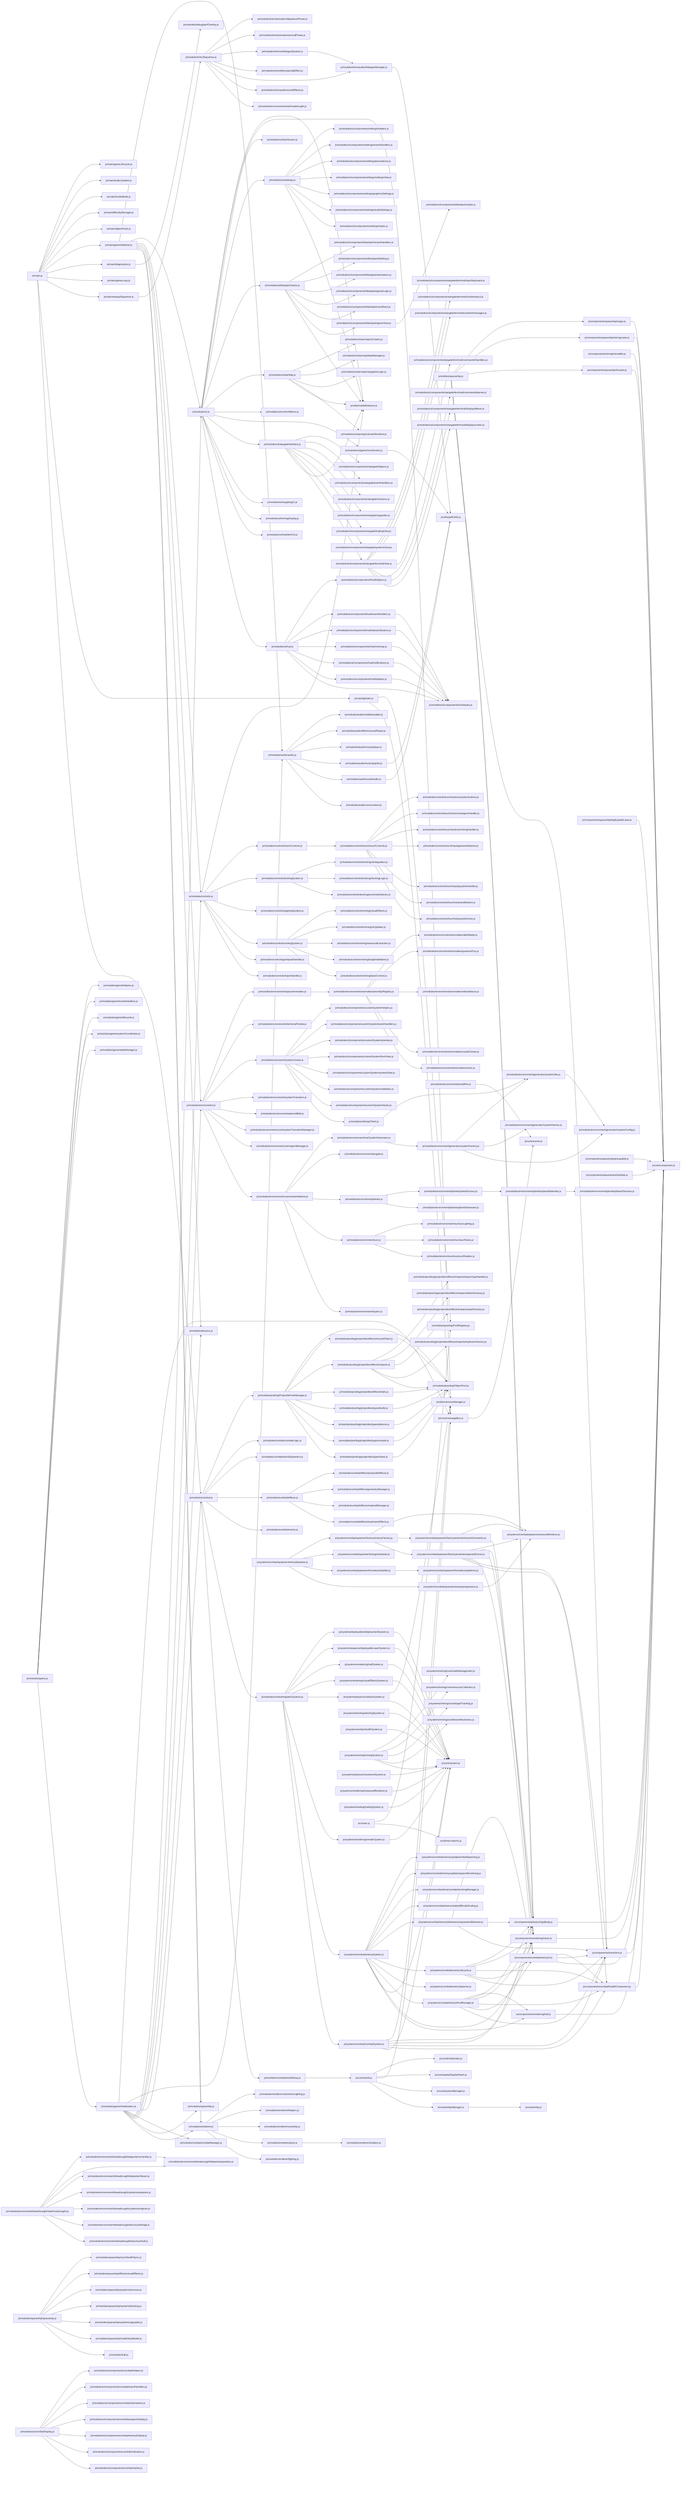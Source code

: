 graph LR
  N0_enemyAI["js/components/combat/enemyAI.js"] --> N13_component["js/core/component.js"]
  N0_enemyAI["js/components/combat/enemyAI.js"] --> N12_transform["js/components/transform.js"]
  N0_enemyAI["js/components/combat/enemyAI.js"] --> N1_healthComponent["js/components/combat/healthComponent.js"]
  N1_healthComponent["js/components/combat/healthComponent.js"] --> N13_component["js/core/component.js"]
  N2_mineable["js/components/mining/mineable.js"] --> N13_component["js/core/component.js"]
  N3_rigidbody["js/components/physics/rigidbody.js"] --> N13_component["js/core/component.js"]
  N4_mesh["js/components/rendering/mesh.js"] --> N13_component["js/core/component.js"]
  N5_trail["js/components/rendering/trail.js"] --> N13_component["js/core/component.js"]
  N6_cargo["js/components/spaceship/cargo.js"] --> N13_component["js/core/component.js"]
  N7_deployableLaser["js/components/spaceship/deployableLaser.js"] --> N13_component["js/core/component.js"]
  N8_miningLaser["js/components/spaceship/miningLaser.js"] --> N13_component["js/core/component.js"]
  N9_pickupable["js/components/spaceship/pickupable.js"] --> N13_component["js/core/component.js"]
  N10_shipState["js/components/spaceship/shipState.js"] --> N13_component["js/core/component.js"]
  N11_thruster["js/components/spaceship/thruster.js"] --> N13_component["js/core/component.js"]
  N12_transform["js/components/transform.js"] --> N13_component["js/core/component.js"]
  N17_entityManager["js/core/entityManager.js"] --> N15_entity["js/core/entity.js"]
  N19_messageBus["js/core/messageBus.js"] --> N18_events["js/core/events.js"]
  N24_world["js/core/world.js"] --> N17_entityManager["js/core/entityManager.js"]
  N24_world["js/core/world.js"] --> N23_systemManager["js/core/systemManager.js"]
  N24_world["js/core/world.js"] --> N19_messageBus["js/core/messageBus.js"]
  N24_world["js/core/world.js"] --> N21_SpatialHash["js/core/spatial/SpatialHash.js"]
  N24_world["js/core/world.js"] --> N16_EntityIndex["js/core/EntityIndex.js"]
  N25_spaceship["js/entities/spaceship.js"] --> N12_transform["js/components/transform.js"]
  N25_spaceship["js/entities/spaceship.js"] --> N3_rigidbody["js/components/physics/rigidbody.js"]
  N25_spaceship["js/entities/spaceship.js"] --> N4_mesh["js/components/rendering/mesh.js"]
  N25_spaceship["js/entities/spaceship.js"] --> N11_thruster["js/components/spaceship/thruster.js"]
  N25_spaceship["js/entities/spaceship.js"] --> N8_miningLaser["js/components/spaceship/miningLaser.js"]
  N25_spaceship["js/entities/spaceship.js"] --> N6_cargo["js/components/spaceship/cargo.js"]
  N28_diagnostics["js/main/diagnostics.js"] --> N80_perfOverlay["js/modules/debug/perfOverlay.js"]
  N30_gameInitializer["js/main/gameInitializer.js"] --> N156_renderer["js/modules/renderer.js"]
  N30_gameInitializer["js/main/gameInitializer.js"] --> N164_spaceship["js/modules/spaceship.js"]
  N30_gameInitializer["js/main/gameInitializer.js"] --> N135_physics["js/modules/physics.js"]
  N30_gameInitializer["js/main/gameInitializer.js"] --> N120_environment["js/modules/environment.js"]
  N30_gameInitializer["js/main/gameInitializer.js"] --> N79_controls["js/modules/controls.js"]
  N30_gameInitializer["js/main/gameInitializer.js"] --> N232_ui["js/modules/ui.js"]
  N30_gameInitializer["js/main/gameInitializer.js"] --> N38_audio["js/modules/audio/audio.js"]
  N33_globals["js/main/globals.js"] --> N19_messageBus["js/core/messageBus.js"]
  N33_globals["js/main/globals.js"] --> N137_PoolRegistry["js/modules/pooling/PoolRegistry.js"]
  N36_startupSequence["js/main/startupSequence.js"] --> N134_introSequence["js/modules/introSequence.js"]
  N37_main["js/main.js"] --> N56_combat["js/modules/combat.js"]
  N37_main["js/main.js"] --> N33_globals["js/main/globals.js"]
  N37_main["js/main.js"] --> N36_startupSequence["js/main/startupSequence.js"]
  N37_main["js/main.js"] --> N32_gameLoop["js/main/gameLoop.js"]
  N37_main["js/main.js"] --> N28_diagnostics["js/main/diagnostics.js"]
  N37_main["js/main.js"] --> N30_gameInitializer["js/main/gameInitializer.js"]
  N37_main["js/main.js"] --> N35_objectPools["js/main/objectPools.js"]
  N37_main["js/main.js"] --> N29_difficultyManager["js/main/difficultyManager.js"]
  N37_main["js/main.js"] --> N34_hordeMode["js/main/hordeMode.js"]
  N37_main["js/main.js"] --> N26_audioUpdater["js/main/audioUpdater.js"]
  N37_main["js/main.js"] --> N31_gameLifecycle["js/main/gameLifecycle.js"]
  N38_audio["js/modules/audio/audio.js"] --> N39_context["js/modules/audio/core/context.js"]
  N38_audio["js/modules/audio/audio.js"] --> N40_loader["js/modules/audio/core/loader.js"]
  N38_audio["js/modules/audio/audio.js"] --> N44_playlist["js/modules/audio/music/playlist.js"]
  N38_audio["js/modules/audio/audio.js"] --> N43_player["js/modules/audio/music/player.js"]
  N38_audio["js/modules/audio/audio.js"] --> N41_soundPlayer["js/modules/audio/effects/soundPlayer.js"]
  N38_audio["js/modules/audio/audio.js"] --> N42_enabler["js/modules/audio/mobile/enabler.js"]
  N40_loader["js/modules/audio/core/loader.js"] --> N271_pathUtils["js/utils/pathUtils.js"]
  N44_playlist["js/modules/audio/music/playlist.js"] --> N271_pathUtils["js/utils/pathUtils.js"]
  N52_effects["js/modules/combat/effects.js"] --> N48_explosionEffects["js/modules/combat/effects/explosionEffects.js"]
  N52_effects["js/modules/combat/effects.js"] --> N50_materialManager["js/modules/combat/effects/materialManager.js"]
  N52_effects["js/modules/combat/effects.js"] --> N49_geometryManager["js/modules/combat/effects/geometryManager.js"]
  N52_effects["js/modules/combat/effects.js"] --> N51_projectileEffects["js/modules/combat/effects/projectileEffects.js"]
  N54_registerSystems["js/modules/combat/registerSystems.js"] --> N234_combatSystem["js/systems/combat/combatSystem.js"]
  N54_registerSystems["js/modules/combat/registerSystems.js"] --> N243_enemySystem["js/systems/combat/enemySystem.js"]
  N54_registerSystems["js/modules/combat/registerSystems.js"] --> N264_renderSystem["js/systems/rendering/renderSystem.js"]
  N54_registerSystems["js/modules/combat/registerSystems.js"] --> N261_collisionSystem["js/systems/physics/collisionSystem.js"]
  N54_registerSystems["js/modules/combat/registerSystems.js"] --> N266_visualEffectsSystem["js/systems/rendering/visualEffectsSystem.js"]
  N54_registerSystems["js/modules/combat/registerSystems.js"] --> N265_trailSystem["js/systems/rendering/trailSystem.js"]
  N54_registerSystems["js/modules/combat/registerSystems.js"] --> N268_deployableLaserSystem["js/systems/weapons/deployableLaserSystem.js"]
  N54_registerSystems["js/modules/combat/registerSystems.js"] --> N253_deploymentSystem["js/systems/deployables/deploymentSystem.js"]
  N55_worldSetup["js/modules/combat/worldSetup.js"] --> N24_world["js/core/world.js"]
  N56_combat["js/modules/combat.js"] --> N55_worldSetup["js/modules/combat/worldSetup.js"]
  N56_combat["js/modules/combat.js"] --> N54_registerSystems["js/modules/combat/registerSystems.js"]
  N56_combat["js/modules/combat.js"] --> N53_events["js/modules/combat/events.js"]
  N56_combat["js/modules/combat.js"] --> N52_effects["js/modules/combat/effects.js"]
  N56_combat["js/modules/combat.js"] --> N45_aiAndSpawners["js/modules/combat/aiAndSpawners.js"]
  N56_combat["js/modules/combat.js"] --> N46_combatLogic["js/modules/combat/combatLogic.js"]
  N56_combat["js/modules/combat.js"] --> N138_ProjectilePoolManager["js/modules/pooling/ProjectilePoolManager.js"]
  N60_dockingSystem["js/modules/controls/dockingSystem.js"] --> N58_proximityDetector["js/modules/controls/docking/proximityDetector.js"]
  N60_dockingSystem["js/modules/controls/dockingSystem.js"] --> N57_dockingLogic["js/modules/controls/docking/dockingLogic.js"]
  N60_dockingSystem["js/modules/controls/dockingSystem.js"] --> N59_uiIntegration["js/modules/controls/docking/uiIntegration.js"]
  N68_miningSystem["js/modules/controls/miningSystem.js"] --> N63_laserControl["js/modules/controls/mining/laserControl.js"]
  N68_miningSystem["js/modules/controls/miningSystem.js"] --> N65_targetValidation["js/modules/controls/mining/targetValidation.js"]
  N68_miningSystem["js/modules/controls/miningSystem.js"] --> N64_resourceExtraction["js/modules/controls/mining/resourceExtraction.js"]
  N68_miningSystem["js/modules/controls/miningSystem.js"] --> N66_uiUpdates["js/modules/controls/mining/uiUpdates.js"]
  N68_miningSystem["js/modules/controls/miningSystem.js"] --> N67_visualEffects["js/modules/controls/mining/visualEffects.js"]
  N75_touchControls["js/modules/controls/touch/touchControls.js"] --> N77_joystickZones["js/modules/controls/touch/ui/joystickZones.js"]
  N75_touchControls["js/modules/controls/touch/touchControls.js"] --> N76_actionButtons["js/modules/controls/touch/ui/actionButtons.js"]
  N75_touchControls["js/modules/controls/touch/touchControls.js"] --> N74_joystickHandler["js/modules/controls/touch/input/joystickHandler.js"]
  N75_touchControls["js/modules/controls/touch/touchControls.js"] --> N73_gestureDetector["js/modules/controls/touch/input/gestureDetector.js"]
  N75_touchControls["js/modules/controls/touch/touchControls.js"] --> N70_miningHandler["js/modules/controls/touch/actions/miningHandler.js"]
  N75_touchControls["js/modules/controls/touch/touchControls.js"] --> N72_weaponHandler["js/modules/controls/touch/actions/weaponHandler.js"]
  N75_touchControls["js/modules/controls/touch/touchControls.js"] --> N71_systemActions["js/modules/controls/touch/actions/systemActions.js"]
  N78_touchControls["js/modules/controls/touchControls.js"] --> N75_touchControls["js/modules/controls/touch/touchControls.js"]
  N79_controls["js/modules/controls.js"] --> N62_inputHandler["js/modules/controls/inputHandler.js"]
  N79_controls["js/modules/controls.js"] --> N61_gamepadHandler["js/modules/controls/gamepadHandler.js"]
  N79_controls["js/modules/controls.js"] --> N68_miningSystem["js/modules/controls/miningSystem.js"]
  N79_controls["js/modules/controls.js"] --> N69_targetingSystem["js/modules/controls/targetingSystem.js"]
  N79_controls["js/modules/controls.js"] --> N60_dockingSystem["js/modules/controls/dockingSystem.js"]
  N79_controls["js/modules/controls.js"] --> N78_touchControls["js/modules/controls/touchControls.js"]
  N79_controls["js/modules/controls.js"] --> N270_mobileDetector["js/utils/mobileDetector.js"]
  N81_anomalyRegistry["js/modules/environment/anomalies/anomalyRegistry.js"] --> N86_vortex["js/modules/environment/anomalies/vortex.js"]
  N81_anomalyRegistry["js/modules/environment/anomalies/anomalyRegistry.js"] --> N82_crystalCluster["js/modules/environment/anomalies/crystalCluster.js"]
  N81_anomalyRegistry["js/modules/environment/anomalies/anomalyRegistry.js"] --> N84_nebulaNexus["js/modules/environment/anomalies/nebulaNexus.js"]
  N81_anomalyRegistry["js/modules/environment/anomalies/anomalyRegistry.js"] --> N85_quantumFlux["js/modules/environment/anomalies/quantumFlux.js"]
  N81_anomalyRegistry["js/modules/environment/anomalies/anomalyRegistry.js"] --> N83_darkMatter["js/modules/environment/anomalies/darkMatter.js"]
  N89_sceneInitializer["js/modules/environment/core/sceneInitializer.js"] --> N109_skybox["js/modules/environment/skybox.js"]
  N89_sceneInitializer["js/modules/environment/core/sceneInitializer.js"] --> N117_sun["js/modules/environment/sun.js"]
  N89_sceneInitializer["js/modules/environment/core/sceneInitializer.js"] --> N107_planets["js/modules/environment/planets.js"]
  N89_sceneInitializer["js/modules/environment/core/sceneInitializer.js"] --> N112_stargate["js/modules/environment/stargate.js"]
  N89_sceneInitializer["js/modules/environment/core/sceneInitializer.js"] --> N113_starSystemGenerator["js/modules/environment/starSystemGenerator.js"]
  N91_starDreadnought["js/modules/environment/dreadnought/starDreadnought.js"] --> N93_hull["js/modules/environment/dreadnought/structure/hull.js"]
  N91_starDreadnought["js/modules/environment/dreadnought/starDreadnought.js"] --> N92_bridge["js/modules/environment/dreadnought/structure/bridge.js"]
  N91_starDreadnought["js/modules/environment/dreadnought/starDreadnought.js"] --> N94_engines["js/modules/environment/dreadnought/systems/engines.js"]
  N91_starDreadnought["js/modules/environment/dreadnought/starDreadnought.js"] --> N95_weapons["js/modules/environment/dreadnought/systems/weapons.js"]
  N91_starDreadnought["js/modules/environment/dreadnought/starDreadnought.js"] --> N96_beam["js/modules/environment/dreadnought/teleporter/beam.js"]
  N91_starDreadnought["js/modules/environment/dreadnought/starDreadnought.js"] --> N98_particles["js/modules/environment/dreadnought/teleporter/particles.js"]
  N91_starDreadnought["js/modules/environment/dreadnought/starDreadnought.js"] --> N97_controller["js/modules/environment/dreadnought/teleporter/controller.js"]
  N97_controller["js/modules/environment/dreadnought/teleporter/controller.js"] --> N98_particles["js/modules/environment/dreadnought/teleporter/particles.js"]
  N100_systemFactory["js/modules/environment/generator/systemFactory.js"] --> N99_systemConfig["js/modules/environment/generator/systemConfig.js"]
  N100_systemFactory["js/modules/environment/generator/systemFactory.js"] --> N101_systemNames["js/modules/environment/generator/systemNames.js"]
  N100_systemFactory["js/modules/environment/generator/systemFactory.js"] --> N102_systemUtils["js/modules/environment/generator/systemUtils.js"]
  N102_systemUtils["js/modules/environment/generator/systemUtils.js"] --> N99_systemConfig["js/modules/environment/generator/systemConfig.js"]
  N103_planetFactory["js/modules/environment/planets/planetFactory.js"] --> N105_planetMaterials["js/modules/environment/planets/planetMaterials.js"]
  N105_planetMaterials["js/modules/environment/planets/planetMaterials.js"] --> N106_planetTextures["js/modules/environment/planets/planetTextures.js"]
  N107_planets["js/modules/environment/planets.js"] --> N104_planetGenerator["js/modules/environment/planets/planetGenerator.js"]
  N107_planets["js/modules/environment/planets.js"] --> N103_planetFactory["js/modules/environment/planets/planetFactory.js"]
  N108_portalRim["js/modules/environment/portalRim.js"] --> N18_events["js/core/events.js"]
  N110_spaceAnomalies["js/modules/environment/spaceAnomalies.js"] --> N81_anomalyRegistry["js/modules/environment/anomalies/anomalyRegistry.js"]
  N113_starSystemGenerator["js/modules/environment/starSystemGenerator.js"] --> N100_systemFactory["js/modules/environment/generator/systemFactory.js"]
  N113_starSystemGenerator["js/modules/environment/starSystemGenerator.js"] --> N102_systemUtils["js/modules/environment/generator/systemUtils.js"]
  N117_sun["js/modules/environment/sun.js"] --> N116_sunShaders["js/modules/environment/sun/sunShaders.js"]
  N117_sun["js/modules/environment/sun.js"] --> N114_sunFlares["js/modules/environment/sun/sunFlares.js"]
  N117_sun["js/modules/environment/sun.js"] --> N115_sunLighting["js/modules/environment/sun/sunLighting.js"]
  N120_environment["js/modules/environment.js"] --> N89_sceneInitializer["js/modules/environment/core/sceneInitializer.js"]
  N120_environment["js/modules/environment.js"] --> N88_regionManager["js/modules/environment/core/regionManager.js"]
  N120_environment["js/modules/environment.js"] --> N90_systemTransitionManager["js/modules/environment/core/systemTransitionManager.js"]
  N120_environment["js/modules/environment.js"] --> N87_asteroidBelt["js/modules/environment/asteroidBelt.js"]
  N120_environment["js/modules/environment.js"] --> N118_systemTransition["js/modules/environment/systemTransition.js"]
  N120_environment["js/modules/environment.js"] --> N218_customSystemCreator["js/modules/ui/customSystemCreator.js"]
  N120_environment["js/modules/environment.js"] --> N119_vibeVersePortals["js/modules/environment/vibeVersePortals.js"]
  N120_environment["js/modules/environment.js"] --> N110_spaceAnomalies["js/modules/environment/spaceAnomalies.js"]
  N123_initialization["js/modules/game/initialization.js"] --> N156_renderer["js/modules/renderer.js"]
  N123_initialization["js/modules/game/initialization.js"] --> N164_spaceship["js/modules/spaceship.js"]
  N123_initialization["js/modules/game/initialization.js"] --> N135_physics["js/modules/physics.js"]
  N123_initialization["js/modules/game/initialization.js"] --> N120_environment["js/modules/environment.js"]
  N123_initialization["js/modules/game/initialization.js"] --> N79_controls["js/modules/controls.js"]
  N123_initialization["js/modules/game/initialization.js"] --> N232_ui["js/modules/ui.js"]
  N123_initialization["js/modules/game/initialization.js"] --> N47_combatManager["js/modules/combat/combatManager.js"]
  N123_initialization["js/modules/game/initialization.js"] --> N56_combat["js/modules/combat.js"]
  N123_initialization["js/modules/game/initialization.js"] --> N38_audio["js/modules/audio/audio.js"]
  N123_initialization["js/modules/game/initialization.js"] --> N19_messageBus["js/core/messageBus.js"]
  N127_game["js/modules/game.js"] --> N123_initialization["js/modules/game/initialization.js"]
  N127_game["js/modules/game.js"] --> N125_stateManager["js/modules/game/stateManager.js"]
  N127_game["js/modules/game.js"] --> N126_systemCoordinator["js/modules/game/systemCoordinator.js"]
  N127_game["js/modules/game.js"] --> N124_lifecycle["js/modules/game/lifecycle.js"]
  N127_game["js/modules/game.js"] --> N121_eventHandlers["js/modules/game/eventHandlers.js"]
  N127_game["js/modules/game.js"] --> N122_helpers["js/modules/game/helpers.js"]
  N130_dialogueManager["js/modules/intro/audio/dialogueManager.js"] --> N271_pathUtils["js/utils/pathUtils.js"]
  N133_dialogueSystem["js/modules/intro/ui/dialogueSystem.js"] --> N130_dialogueManager["js/modules/intro/audio/dialogueManager.js"]
  N134_introSequence["js/modules/introSequence.js"] --> N111_starDreadnought["js/modules/environment/starDreadnought.js"]
  N134_introSequence["js/modules/introSequence.js"] --> N131_soundEffects["js/modules/intro/audio/soundEffects.js"]
  N134_introSequence["js/modules/introSequence.js"] --> N130_dialogueManager["js/modules/intro/audio/dialogueManager.js"]
  N134_introSequence["js/modules/introSequence.js"] --> N132_portalEffect["js/modules/intro/effects/portalEffect.js"]
  N134_introSequence["js/modules/introSequence.js"] --> N133_dialogueSystem["js/modules/intro/ui/dialogueSystem.js"]
  N134_introSequence["js/modules/introSequence.js"] --> N128_arrivalPhase["js/modules/intro/animation/arrivalPhase.js"]
  N134_introSequence["js/modules/introSequence.js"] --> N129_departurePhase["js/modules/intro/animation/departurePhase.js"]
  N138_ProjectilePoolManager["js/modules/pooling/ProjectilePoolManager.js"] --> N147_laser["js/modules/pooling/projectiles/types/laser.js"]
  N138_ProjectilePoolManager["js/modules/pooling/ProjectilePoolManager.js"] --> N148_missile["js/modules/pooling/projectiles/types/missile.js"]
  N138_ProjectilePoolManager["js/modules/pooling/ProjectilePoolManager.js"] --> N149_plasma["js/modules/pooling/projectiles/types/plasma.js"]
  N138_ProjectilePoolManager["js/modules/pooling/ProjectilePoolManager.js"] --> N146_bullet["js/modules/pooling/projectiles/types/bullet.js"]
  N138_ProjectilePoolManager["js/modules/pooling/ProjectilePoolManager.js"] --> N145_trails["js/modules/pooling/projectiles/effects/trails.js"]
  N138_ProjectilePoolManager["js/modules/pooling/ProjectilePoolManager.js"] --> N143_impacts["js/modules/pooling/projectiles/effects/impacts.js"]
  N138_ProjectilePoolManager["js/modules/pooling/ProjectilePoolManager.js"] --> N144_muzzleFlash["js/modules/pooling/projectiles/effects/muzzleFlash.js"]
  N138_ProjectilePoolManager["js/modules/pooling/ProjectilePoolManager.js"] --> N136_ObjectPool["js/modules/pooling/ObjectPool.js"]
  N143_impacts["js/modules/pooling/projectiles/effects/impacts.js"] --> N136_ObjectPool["js/modules/pooling/ObjectPool.js"]
  N143_impacts["js/modules/pooling/projectiles/effects/impacts.js"] --> N140_explosionFactory["js/modules/pooling/projectiles/effects/impacts/explosionFactory.js"]
  N143_impacts["js/modules/pooling/projectiles/effects/impacts.js"] --> N142_sparkFactory["js/modules/pooling/projectiles/effects/impacts/sparkFactory.js"]
  N143_impacts["js/modules/pooling/projectiles/effects/impacts.js"] --> N139_debrisFactory["js/modules/pooling/projectiles/effects/impacts/debrisFactory.js"]
  N143_impacts["js/modules/pooling/projectiles/effects/impacts.js"] --> N141_impactTypeHandler["js/modules/pooling/projectiles/effects/impacts/impactTypeHandler.js"]
  N144_muzzleFlash["js/modules/pooling/projectiles/effects/muzzleFlash.js"] --> N136_ObjectPool["js/modules/pooling/ObjectPool.js"]
  N145_trails["js/modules/pooling/projectiles/effects/trails.js"] --> N136_ObjectPool["js/modules/pooling/ObjectPool.js"]
  N146_bullet["js/modules/pooling/projectiles/types/bullet.js"] --> N136_ObjectPool["js/modules/pooling/ObjectPool.js"]
  N147_laser["js/modules/pooling/projectiles/types/laser.js"] --> N136_ObjectPool["js/modules/pooling/ObjectPool.js"]
  N148_missile["js/modules/pooling/projectiles/types/missile.js"] --> N136_ObjectPool["js/modules/pooling/ObjectPool.js"]
  N149_plasma["js/modules/pooling/projectiles/types/plasma.js"] --> N136_ObjectPool["js/modules/pooling/ObjectPool.js"]
  N152_post["js/modules/renderer/post.js"] --> N154_shaders["js/modules/renderer/shaders.js"]
  N156_renderer["js/modules/renderer.js"] --> N151_lighting["js/modules/renderer/lighting.js"]
  N156_renderer["js/modules/renderer.js"] --> N152_post["js/modules/renderer/post.js"]
  N156_renderer["js/modules/renderer.js"] --> N153_sceneApi["js/modules/renderer/sceneApi.js"]
  N156_renderer["js/modules/renderer.js"] --> N150_helpers["js/modules/renderer/helpers.js"]
  N156_renderer["js/modules/renderer.js"] --> N155_volumetricLighting["js/modules/renderer/volumetricLighting.js"]
  N159_spaceship["js/modules/spaceship/spaceship.js"] --> N165_trail["js/modules/trail.js"]
  N159_spaceship["js/modules/spaceship/spaceship.js"] --> N158_shipModel["js/modules/spaceship/model/shipModel.js"]
  N159_spaceship["js/modules/spaceship/spaceship.js"] --> N163_upgrades["js/modules/spaceship/systems/upgrades.js"]
  N159_spaceship["js/modules/spaceship/spaceship.js"] --> N161_docking["js/modules/spaceship/systems/docking.js"]
  N159_spaceship["js/modules/spaceship/spaceship.js"] --> N162_services["js/modules/spaceship/systems/services.js"]
  N159_spaceship["js/modules/spaceship/spaceship.js"] --> N157_visualEffects["js/modules/spaceship/effects/visualEffects.js"]
  N159_spaceship["js/modules/spaceship/spaceship.js"] --> N160_healthSync["js/modules/spaceship/sync/healthSync.js"]
  N166_blackjackGame["js/modules/ui/blackjackGame.js"] --> N270_mobileDetector["js/utils/mobileDetector.js"]
  N166_blackjackGame["js/modules/ui/blackjackGame.js"] --> N173_gameView["js/modules/ui/components/blackjack/gameView.js"]
  N166_blackjackGame["js/modules/ui/blackjackGame.js"] --> N170_cardDeck["js/modules/ui/components/blackjack/cardDeck.js"]
  N166_blackjackGame["js/modules/ui/blackjackGame.js"] --> N172_gameLogic["js/modules/ui/components/blackjack/gameLogic.js"]
  N166_blackjackGame["js/modules/ui/blackjackGame.js"] --> N168_animations["js/modules/ui/components/blackjack/animations.js"]
  N166_blackjackGame["js/modules/ui/blackjackGame.js"] --> N169_betting["js/modules/ui/components/blackjack/betting.js"]
  N166_blackjackGame["js/modules/ui/blackjackGame.js"] --> N171_eventHandlers["js/modules/ui/components/blackjack/eventHandlers.js"]
  N167_combatDisplay["js/modules/ui/combatDisplay.js"] --> N180_styles["js/modules/ui/components/combat/styles.js"]
  N167_combatDisplay["js/modules/ui/combatDisplay.js"] --> N179_indicators["js/modules/ui/components/combat/indicators.js"]
  N167_combatDisplay["js/modules/ui/combatDisplay.js"] --> N176_enemyDisplay["js/modules/ui/components/combat/enemyDisplay.js"]
  N167_combatDisplay["js/modules/ui/combatDisplay.js"] --> N181_weaponDisplay["js/modules/ui/components/combat/weaponDisplay.js"]
  N167_combatDisplay["js/modules/ui/combatDisplay.js"] --> N175_animations["js/modules/ui/components/combat/animations.js"]
  N167_combatDisplay["js/modules/ui/combatDisplay.js"] --> N177_eventHandlers["js/modules/ui/components/combat/eventHandlers.js"]
  N167_combatDisplay["js/modules/ui/combatDisplay.js"] --> N178_helpers["js/modules/ui/components/combat/helpers.js"]
  N173_gameView["js/modules/ui/components/blackjack/gameView.js"] --> N174_styles["js/modules/ui/components/blackjack/styles.js"]
  N189_displays["js/modules/ui/components/hud/displays.js"] --> N195_styles["js/modules/ui/components/hud/styles.js"]
  N190_eventHandlers["js/modules/ui/components/hud/eventHandlers.js"] --> N195_styles["js/modules/ui/components/hud/styles.js"]
  N192_minimap["js/modules/ui/components/hud/minimap.js"] --> N195_styles["js/modules/ui/components/hud/styles.js"]
  N193_notifications["js/modules/ui/components/hud/notifications.js"] --> N195_styles["js/modules/ui/components/hud/styles.js"]
  N194_statusIndicators["js/modules/ui/components/hud/statusIndicators.js"] --> N195_styles["js/modules/ui/components/hud/styles.js"]
  N214_terminalView["js/modules/ui/components/stargate/terminalView.js"] --> N212_screen["js/modules/ui/components/stargate/terminal/display/screen.js"]
  N214_terminalView["js/modules/ui/components/stargate/terminalView.js"] --> N211_effects["js/modules/ui/components/stargate/terminal/display/effects.js"]
  N214_terminalView["js/modules/ui/components/stargate/terminalView.js"] --> N208_parser["js/modules/ui/components/stargate/terminal/commands/parser.js"]
  N214_terminalView["js/modules/ui/components/stargate/terminalView.js"] --> N207_handlers["js/modules/ui/components/stargate/terminal/commands/handlers.js"]
  N214_terminalView["js/modules/ui/components/stargate/terminalView.js"] --> N210_messages["js/modules/ui/components/stargate/terminal/content/messages.js"]
  N214_terminalView["js/modules/ui/components/stargate/terminalView.js"] --> N209_ascii["js/modules/ui/components/stargate/terminal/content/ascii.js"]
  N214_terminalView["js/modules/ui/components/stargate/terminalView.js"] --> N213_keyboard["js/modules/ui/components/stargate/terminal/input/keyboard.js"]
  N218_customSystemCreator["js/modules/ui/customSystemCreator.js"] --> N233_apiClient["js/modules/utils/apiClient.js"]
  N218_customSystemCreator["js/modules/ui/customSystemCreator.js"] --> N186_styles["js/modules/ui/components/customSystem/styles.js"]
  N218_customSystemCreator["js/modules/ui/customSystemCreator.js"] --> N188_validation["js/modules/ui/components/customSystem/validation.js"]
  N218_customSystemCreator["js/modules/ui/customSystemCreator.js"] --> N187_systemData["js/modules/ui/components/customSystem/systemData.js"]
  N218_customSystemCreator["js/modules/ui/customSystemCreator.js"] --> N183_formView["js/modules/ui/components/customSystem/formView.js"]
  N218_customSystemCreator["js/modules/ui/customSystemCreator.js"] --> N185_preview["js/modules/ui/components/customSystem/preview.js"]
  N218_customSystemCreator["js/modules/ui/customSystemCreator.js"] --> N182_eventHandlers["js/modules/ui/components/customSystem/eventHandlers.js"]
  N218_customSystemCreator["js/modules/ui/customSystemCreator.js"] --> N184_helpers["js/modules/ui/components/customSystem/helpers.js"]
  N219_gameOverScreen["js/modules/ui/gameOverScreen.js"] --> N271_pathUtils["js/utils/pathUtils.js"]
  N220_hud["js/modules/ui/hud.js"] --> N195_styles["js/modules/ui/components/hud/styles.js"]
  N220_hud["js/modules/ui/hud.js"] --> N189_displays["js/modules/ui/components/hud/displays.js"]
  N220_hud["js/modules/ui/hud.js"] --> N193_notifications["js/modules/ui/components/hud/notifications.js"]
  N220_hud["js/modules/ui/hud.js"] --> N192_minimap["js/modules/ui/components/hud/minimap.js"]
  N220_hud["js/modules/ui/hud.js"] --> N194_statusIndicators["js/modules/ui/components/hud/statusIndicators.js"]
  N220_hud["js/modules/ui/hud.js"] --> N190_eventHandlers["js/modules/ui/components/hud/eventHandlers.js"]
  N220_hud["js/modules/ui/hud.js"] --> N191_helpers["js/modules/ui/components/hud/helpers.js"]
  N223_settings["js/modules/ui/settings.js"] --> N270_mobileDetector["js/utils/mobileDetector.js"]
  N223_settings["js/modules/ui/settings.js"] --> N202_styles["js/modules/ui/components/settings/styles.js"]
  N223_settings["js/modules/ui/settings.js"] --> N196_audioSettings["js/modules/ui/components/settings/audioSettings.js"]
  N223_settings["js/modules/ui/settings.js"] --> N198_graphicsSettings["js/modules/ui/components/settings/graphicsSettings.js"]
  N223_settings["js/modules/ui/settings.js"] --> N201_settingsView["js/modules/ui/components/settings/settingsView.js"]
  N223_settings["js/modules/ui/settings.js"] --> N200_persistence["js/modules/ui/components/settings/persistence.js"]
  N223_settings["js/modules/ui/settings.js"] --> N197_eventHandlers["js/modules/ui/components/settings/eventHandlers.js"]
  N223_settings["js/modules/ui/settings.js"] --> N199_helpers["js/modules/ui/components/settings/helpers.js"]
  N224_stargateInterface["js/modules/ui/stargateInterface.js"] --> N270_mobileDetector["js/utils/mobileDetector.js"]
  N224_stargateInterface["js/modules/ui/stargateInterface.js"] --> N214_terminalView["js/modules/ui/components/stargate/terminalView.js"]
  N224_stargateInterface["js/modules/ui/stargateInterface.js"] --> N206_systemsView["js/modules/ui/components/stargate/systemsView.js"]
  N224_stargateInterface["js/modules/ui/stargateInterface.js"] --> N215_tradingView["js/modules/ui/components/stargate/tradingView.js"]
  N224_stargateInterface["js/modules/ui/stargateInterface.js"] --> N216_upgrades["js/modules/ui/components/stargate/upgrades.js"]
  N224_stargateInterface["js/modules/ui/stargateInterface.js"] --> N205_missions["js/modules/ui/components/stargate/missions.js"]
  N224_stargateInterface["js/modules/ui/stargateInterface.js"] --> N203_eventHandlers["js/modules/ui/components/stargate/eventHandlers.js"]
  N224_stargateInterface["js/modules/ui/stargateInterface.js"] --> N204_helpers["js/modules/ui/components/stargate/helpers.js"]
  N229_starMap["js/modules/ui/starMap.js"] --> N270_mobileDetector["js/utils/mobileDetector.js"]
  N229_starMap["js/modules/ui/starMap.js"] --> N225_canvasRenderer["js/modules/ui/starmap/canvasRenderer.js"]
  N229_starMap["js/modules/ui/starMap.js"] --> N227_navigationLogic["js/modules/ui/starmap/navigationLogic.js"]
  N229_starMap["js/modules/ui/starMap.js"] --> N226_dataManager["js/modules/ui/starmap/dataManager.js"]
  N229_starMap["js/modules/ui/starMap.js"] --> N228_uiCreator["js/modules/ui/starmap/uiCreator.js"]
  N232_ui["js/modules/ui.js"] --> N220_hud["js/modules/ui/hud.js"]
  N232_ui["js/modules/ui.js"] --> N222_mobileHUD["js/modules/ui/mobileHUD.js"]
  N232_ui["js/modules/ui.js"] --> N221_miningDisplay["js/modules/ui/miningDisplay.js"]
  N232_ui["js/modules/ui.js"] --> N231_targetingUI["js/modules/ui/targetingUI.js"]
  N232_ui["js/modules/ui.js"] --> N224_stargateInterface["js/modules/ui/stargateInterface.js"]
  N232_ui["js/modules/ui.js"] --> N219_gameOverScreen["js/modules/ui/gameOverScreen.js"]
  N232_ui["js/modules/ui.js"] --> N217_controlsMenu["js/modules/ui/controlsMenu.js"]
  N232_ui["js/modules/ui.js"] --> N229_starMap["js/modules/ui/starMap.js"]
  N232_ui["js/modules/ui.js"] --> N166_blackjackGame["js/modules/ui/blackjackGame.js"]
  N232_ui["js/modules/ui.js"] --> N223_settings["js/modules/ui/settings.js"]
  N232_ui["js/modules/ui.js"] --> N230_startScreen["js/modules/ui/startScreen.js"]
  N232_ui["js/modules/ui.js"] --> N269_memoryManager["js/utils/memoryManager.js"]
  N232_ui["js/modules/ui.js"] --> N270_mobileDetector["js/utils/mobileDetector.js"]
  N234_combatSystem["js/systems/combat/combatSystem.js"] --> N22_system["js/core/system.js"]
  N234_combatSystem["js/systems/combat/combatSystem.js"] --> N1_healthComponent["js/components/combat/healthComponent.js"]
  N234_combatSystem["js/systems/combat/combatSystem.js"] --> N12_transform["js/components/transform.js"]
  N234_combatSystem["js/systems/combat/combatSystem.js"] --> N3_rigidbody["js/components/physics/rigidbody.js"]
  N234_combatSystem["js/systems/combat/combatSystem.js"] --> N4_mesh["js/components/rendering/mesh.js"]
  N234_combatSystem["js/systems/combat/combatSystem.js"] --> N269_memoryManager["js/utils/memoryManager.js"]
  N235_separationBehavior["js/systems/combat/enemy/behaviors/separationBehavior.js"] --> N12_transform["js/components/transform.js"]
  N235_separationBehavior["js/systems/combat/enemy/behaviors/separationBehavior.js"] --> N3_rigidbody["js/components/physics/rigidbody.js"]
  N235_separationBehavior["js/systems/combat/enemy/behaviors/separationBehavior.js"] --> N0_enemyAI["js/components/combat/enemyAI.js"]
  N240_enemyLifecycle["js/systems/combat/enemyLifecycle.js"] --> N12_transform["js/components/transform.js"]
  N240_enemyLifecycle["js/systems/combat/enemyLifecycle.js"] --> N0_enemyAI["js/components/combat/enemyAI.js"]
  N240_enemyLifecycle["js/systems/combat/enemyLifecycle.js"] --> N1_healthComponent["js/components/combat/healthComponent.js"]
  N240_enemyLifecycle["js/systems/combat/enemyLifecycle.js"] --> N4_mesh["js/components/rendering/mesh.js"]
  N240_enemyLifecycle["js/systems/combat/enemyLifecycle.js"] --> N3_rigidbody["js/components/physics/rigidbody.js"]
  N241_enemyPoolManager["js/systems/combat/enemyPoolManager.js"] --> N12_transform["js/components/transform.js"]
  N241_enemyPoolManager["js/systems/combat/enemyPoolManager.js"] --> N0_enemyAI["js/components/combat/enemyAI.js"]
  N241_enemyPoolManager["js/systems/combat/enemyPoolManager.js"] --> N1_healthComponent["js/components/combat/healthComponent.js"]
  N241_enemyPoolManager["js/systems/combat/enemyPoolManager.js"] --> N4_mesh["js/components/rendering/mesh.js"]
  N241_enemyPoolManager["js/systems/combat/enemyPoolManager.js"] --> N3_rigidbody["js/components/physics/rigidbody.js"]
  N241_enemyPoolManager["js/systems/combat/enemyPoolManager.js"] --> N5_trail["js/components/rendering/trail.js"]
  N243_enemySystem["js/systems/combat/enemySystem.js"] --> N22_system["js/core/system.js"]
  N243_enemySystem["js/systems/combat/enemySystem.js"] --> N5_trail["js/components/rendering/trail.js"]
  N243_enemySystem["js/systems/combat/enemySystem.js"] --> N4_mesh["js/components/rendering/mesh.js"]
  N243_enemySystem["js/systems/combat/enemySystem.js"] --> N241_enemyPoolManager["js/systems/combat/enemyPoolManager.js"]
  N243_enemySystem["js/systems/combat/enemySystem.js"] --> N242_enemySpawner["js/systems/combat/enemySpawner.js"]
  N243_enemySystem["js/systems/combat/enemySystem.js"] --> N240_enemyLifecycle["js/systems/combat/enemyLifecycle.js"]
  N243_enemySystem["js/systems/combat/enemySystem.js"] --> N235_separationBehavior["js/systems/combat/enemy/behaviors/separationBehavior.js"]
  N243_enemySystem["js/systems/combat/enemySystem.js"] --> N236_difficultyScaling["js/systems/combat/enemy/state/difficultyScaling.js"]
  N243_enemySystem["js/systems/combat/enemySystem.js"] --> N237_dockingManager["js/systems/combat/enemy/state/dockingManager.js"]
  N243_enemySystem["js/systems/combat/enemySystem.js"] --> N239_spawnMonitoring["js/systems/combat/enemy/updates/spawnMonitoring.js"]
  N243_enemySystem["js/systems/combat/enemySystem.js"] --> N238_initialSpawning["js/systems/combat/enemy/updates/initialSpawning.js"]
  N244_enemySpawner["js/systems/combat/spawner/enemySpawner.js"] --> N252_progression["js/systems/combat/spawner/waves/progression.js"]
  N244_enemySpawner["js/systems/combat/spawner/enemySpawner.js"] --> N248_builder["js/systems/combat/spawner/formations/builder.js"]
  N244_enemySpawner["js/systems/combat/spawner/enemySpawner.js"] --> N250_scheduler["js/systems/combat/spawner/timing/scheduler.js"]
  N244_enemySpawner["js/systems/combat/spawner/enemySpawner.js"] --> N247_enemyFactory["js/systems/combat/spawner/factory/enemyFactory.js"]
  N245_meshGeneration["js/systems/combat/spawner/factory/enemies/meshGeneration.js"] --> N4_mesh["js/components/rendering/mesh.js"]
  N245_meshGeneration["js/systems/combat/spawner/factory/enemies/meshGeneration.js"] --> N251_definitions["js/systems/combat/spawner/waves/definitions.js"]
  N246_spectralDrone["js/systems/combat/spawner/factory/enemies/spectralDrone.js"] --> N12_transform["js/components/transform.js"]
  N246_spectralDrone["js/systems/combat/spawner/factory/enemies/spectralDrone.js"] --> N1_healthComponent["js/components/combat/healthComponent.js"]
  N246_spectralDrone["js/systems/combat/spawner/factory/enemies/spectralDrone.js"] --> N0_enemyAI["js/components/combat/enemyAI.js"]
  N246_spectralDrone["js/systems/combat/spawner/factory/enemies/spectralDrone.js"] --> N4_mesh["js/components/rendering/mesh.js"]
  N246_spectralDrone["js/systems/combat/spawner/factory/enemies/spectralDrone.js"] --> N3_rigidbody["js/components/physics/rigidbody.js"]
  N246_spectralDrone["js/systems/combat/spawner/factory/enemies/spectralDrone.js"] --> N251_definitions["js/systems/combat/spawner/waves/definitions.js"]
  N247_enemyFactory["js/systems/combat/spawner/factory/enemyFactory.js"] --> N246_spectralDrone["js/systems/combat/spawner/factory/enemies/spectralDrone.js"]
  N247_enemyFactory["js/systems/combat/spawner/factory/enemyFactory.js"] --> N245_meshGeneration["js/systems/combat/spawner/factory/enemies/meshGeneration.js"]
  N247_enemyFactory["js/systems/combat/spawner/factory/enemyFactory.js"] --> N251_definitions["js/systems/combat/spawner/waves/definitions.js"]
  N248_builder["js/systems/combat/spawner/formations/builder.js"] --> N249_patterns["js/systems/combat/spawner/formations/patterns.js"]
  N252_progression["js/systems/combat/spawner/waves/progression.js"] --> N251_definitions["js/systems/combat/spawner/waves/definitions.js"]
  N253_deploymentSystem["js/systems/deployables/deploymentSystem.js"] --> N22_system["js/core/system.js"]
  N254_dockingSystem["js/systems/docking/dockingSystem.js"] --> N22_system["js/core/system.js"]
  N255_healthSystem["js/systems/entity/healthSystem.js"] --> N22_system["js/core/system.js"]
  N260_miningSystem["js/systems/mining/miningSystem.js"] --> N22_system["js/core/system.js"]
  N260_miningSystem["js/systems/mining/miningSystem.js"] --> N256_beamMechanics["js/systems/mining/core/beamMechanics.js"]
  N260_miningSystem["js/systems/mining/miningSystem.js"] --> N259_targetTracking["js/systems/mining/core/targetTracking.js"]
  N260_miningSystem["js/systems/mining/miningSystem.js"] --> N257_resourceCollection["js/systems/mining/core/resourceCollection.js"]
  N260_miningSystem["js/systems/mining/miningSystem.js"] --> N258_stateManagement["js/systems/mining/core/stateManagement.js"]
  N261_collisionSystem["js/systems/physics/collisionSystem.js"] --> N22_system["js/core/system.js"]
  N261_collisionSystem["js/systems/physics/collisionSystem.js"] --> N269_memoryManager["js/utils/memoryManager.js"]
  N262_movementSystem["js/systems/physics/movementSystem.js"] --> N22_system["js/core/system.js"]
  N263_InstancedRenderer["js/systems/rendering/InstancedRenderer.js"] --> N22_system["js/core/system.js"]
  N264_renderSystem["js/systems/rendering/renderSystem.js"] --> N22_system["js/core/system.js"]
  N265_trailSystem["js/systems/rendering/trailSystem.js"] --> N22_system["js/core/system.js"]
  N266_visualEffectsSystem["js/systems/rendering/visualEffectsSystem.js"] --> N22_system["js/core/system.js"]
  N267_tradingSystem["js/systems/trading/tradingSystem.js"] --> N22_system["js/core/system.js"]
  N268_deployableLaserSystem["js/systems/weapons/deployableLaserSystem.js"] --> N22_system["js/core/system.js"]
  N272_main["src/main.js"] --> N273_three_imports["src/three-imports.js"]
  N272_main["src/main.js"] --> N137_PoolRegistry["js/modules/pooling/PoolRegistry.js"]